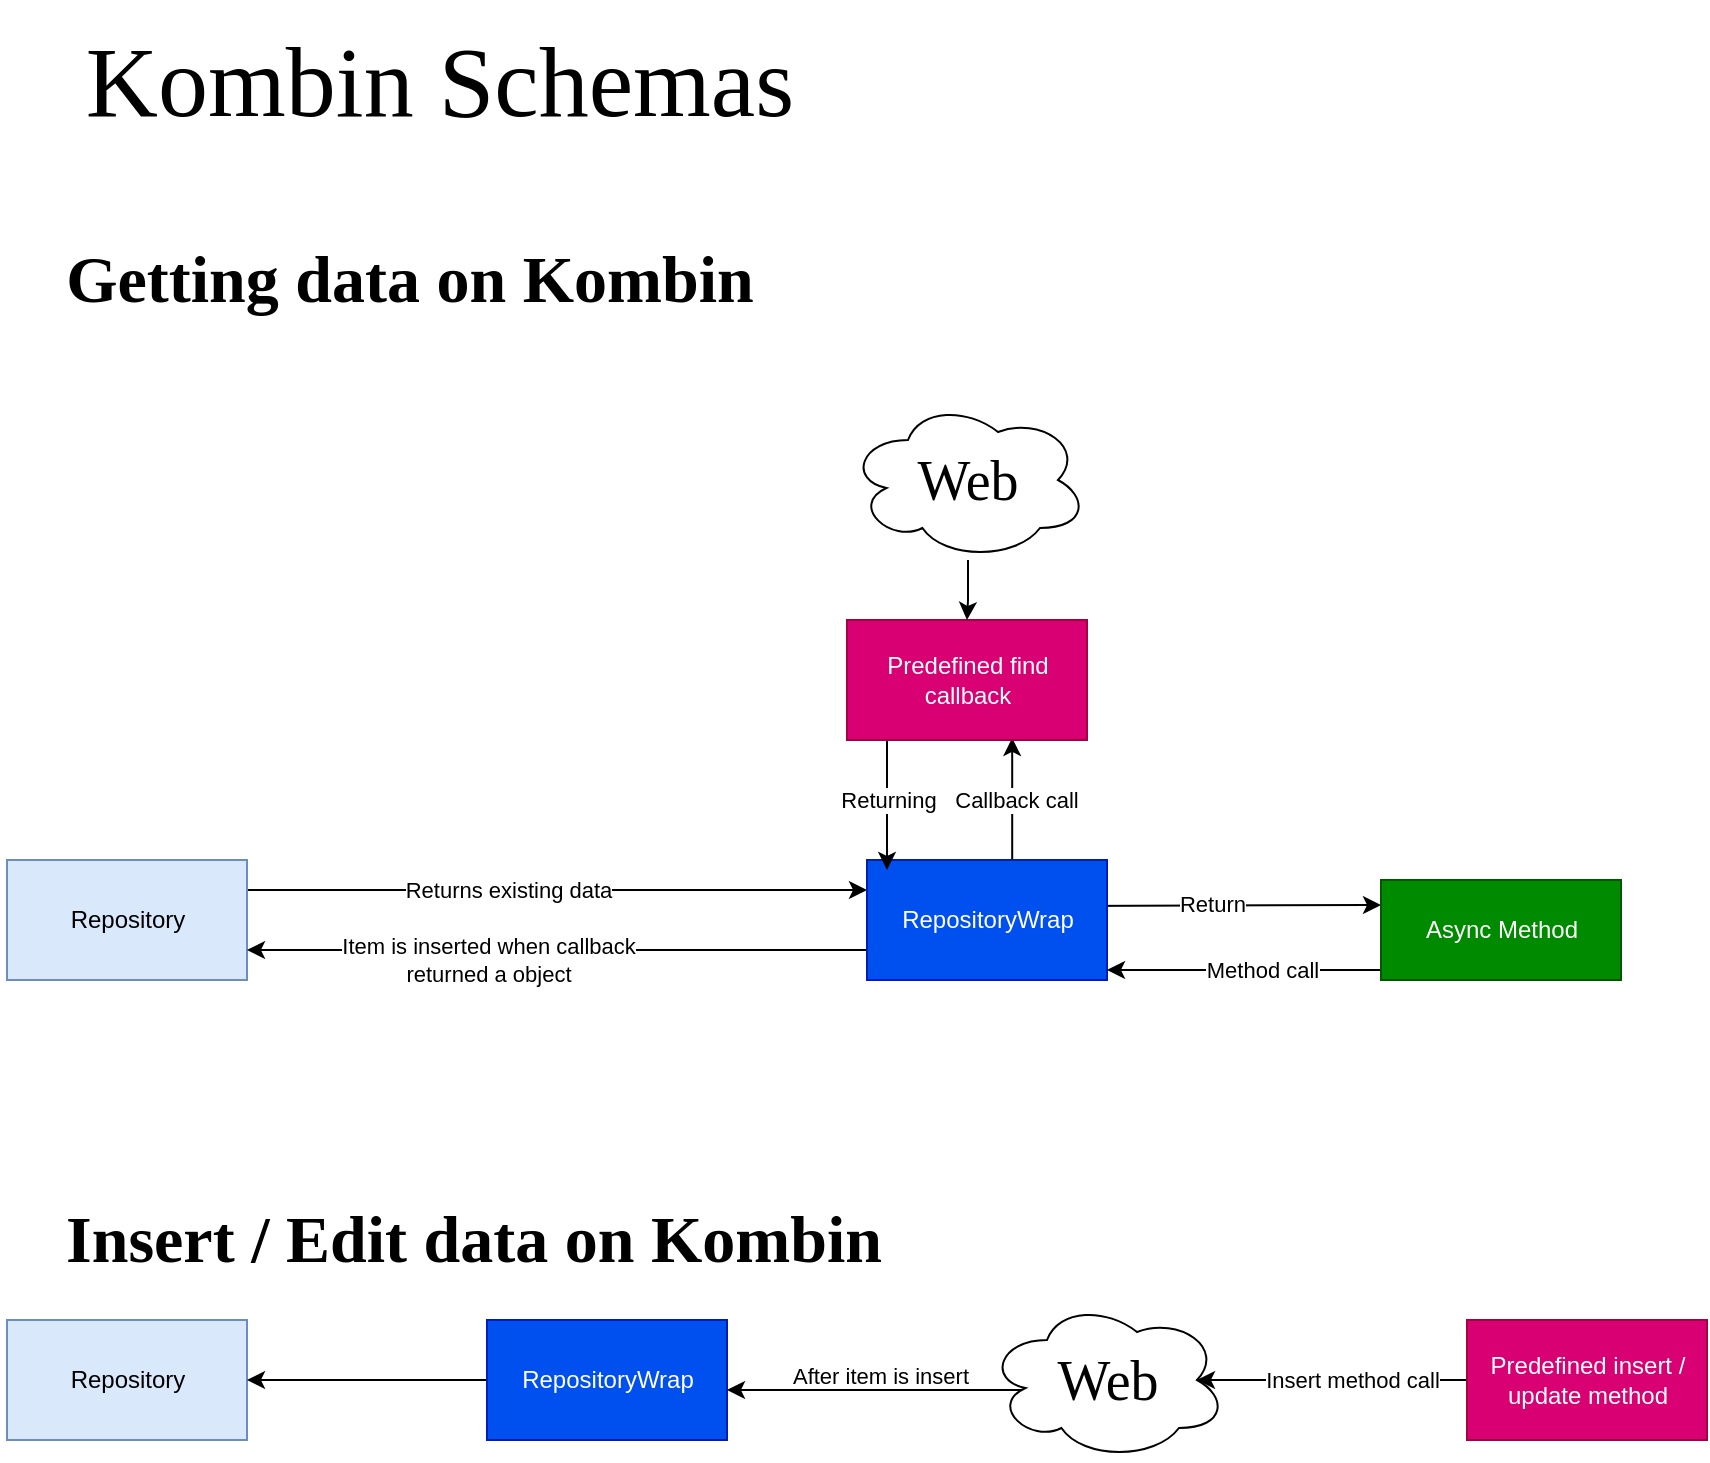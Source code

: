 <mxfile version="13.9.9" type="device"><diagram id="sFdskB30j_-qmZEI4mWm" name="Sayfa -1"><mxGraphModel dx="918" dy="670" grid="1" gridSize="10" guides="1" tooltips="1" connect="1" arrows="1" fold="1" page="1" pageScale="1" pageWidth="1654" pageHeight="2336" math="0" shadow="0"><root><mxCell id="0"/><mxCell id="1" parent="0"/><mxCell id="ZRf8ISoo9XqnlacvFMbL-5" style="edgeStyle=orthogonalEdgeStyle;rounded=0;orthogonalLoop=1;jettySize=auto;html=1;entryX=0;entryY=0.25;entryDx=0;entryDy=0;" parent="1" target="ZRf8ISoo9XqnlacvFMbL-2" edge="1"><mxGeometry relative="1" as="geometry"><mxPoint x="163.5" y="520" as="sourcePoint"/><mxPoint x="313.5" y="520" as="targetPoint"/><Array as="points"><mxPoint x="163.5" y="525"/></Array></mxGeometry></mxCell><mxCell id="ZRf8ISoo9XqnlacvFMbL-17" value="Returns existing data" style="edgeLabel;html=1;align=center;verticalAlign=middle;resizable=0;points=[];" parent="ZRf8ISoo9XqnlacvFMbL-5" vertex="1" connectable="0"><mxGeometry x="-0.333" y="-2" relative="1" as="geometry"><mxPoint x="30.5" y="-2" as="offset"/></mxGeometry></mxCell><mxCell id="ZRf8ISoo9XqnlacvFMbL-1" value="Repository" style="rounded=0;whiteSpace=wrap;html=1;fillColor=#dae8fc;strokeColor=#6c8ebf;" parent="1" vertex="1"><mxGeometry x="43.5" y="510" width="120" height="60" as="geometry"/></mxCell><mxCell id="ZRf8ISoo9XqnlacvFMbL-6" style="edgeStyle=orthogonalEdgeStyle;rounded=0;orthogonalLoop=1;jettySize=auto;html=1;entryX=0.688;entryY=0.983;entryDx=0;entryDy=0;entryPerimeter=0;" parent="1" source="ZRf8ISoo9XqnlacvFMbL-2" target="ZRf8ISoo9XqnlacvFMbL-4" edge="1"><mxGeometry relative="1" as="geometry"><mxPoint x="543.5" y="455.0" as="targetPoint"/><Array as="points"><mxPoint x="546.5" y="460"/></Array></mxGeometry></mxCell><mxCell id="ZRf8ISoo9XqnlacvFMbL-18" value="Callback call" style="edgeLabel;html=1;align=center;verticalAlign=middle;resizable=0;points=[];" parent="ZRf8ISoo9XqnlacvFMbL-6" vertex="1" connectable="0"><mxGeometry x="-0.24" y="-2" relative="1" as="geometry"><mxPoint y="-7.2" as="offset"/></mxGeometry></mxCell><mxCell id="ZRf8ISoo9XqnlacvFMbL-11" style="edgeStyle=orthogonalEdgeStyle;rounded=0;orthogonalLoop=1;jettySize=auto;html=1;exitX=1;exitY=0.25;exitDx=0;exitDy=0;entryX=0;entryY=0.25;entryDx=0;entryDy=0;" parent="1" source="ZRf8ISoo9XqnlacvFMbL-2" target="ZRf8ISoo9XqnlacvFMbL-10" edge="1"><mxGeometry relative="1" as="geometry"><Array as="points"><mxPoint x="573.5" y="533"/><mxPoint x="652.5" y="533"/></Array></mxGeometry></mxCell><mxCell id="ZRf8ISoo9XqnlacvFMbL-14" value="Return" style="edgeLabel;html=1;align=center;verticalAlign=middle;resizable=0;points=[];" parent="ZRf8ISoo9XqnlacvFMbL-11" vertex="1" connectable="0"><mxGeometry x="0.079" y="1" relative="1" as="geometry"><mxPoint as="offset"/></mxGeometry></mxCell><mxCell id="ZRf8ISoo9XqnlacvFMbL-37" style="edgeStyle=orthogonalEdgeStyle;rounded=0;orthogonalLoop=1;jettySize=auto;html=1;exitX=0;exitY=0.75;exitDx=0;exitDy=0;fontFamily=Poppins;" parent="1" source="ZRf8ISoo9XqnlacvFMbL-2" target="ZRf8ISoo9XqnlacvFMbL-1" edge="1"><mxGeometry relative="1" as="geometry"><mxPoint x="473.5" y="555" as="sourcePoint"/><mxPoint x="163.5" y="555" as="targetPoint"/><Array as="points"><mxPoint x="193.5" y="555"/><mxPoint x="193.5" y="555"/></Array></mxGeometry></mxCell><mxCell id="ZRf8ISoo9XqnlacvFMbL-38" value="Item is inserted when callback&lt;br&gt;returned a object" style="edgeLabel;html=1;align=center;verticalAlign=middle;resizable=0;points=[];fontFamily=Helvetica;" parent="ZRf8ISoo9XqnlacvFMbL-37" vertex="1" connectable="0"><mxGeometry x="0.2" y="-3" relative="1" as="geometry"><mxPoint x="-3.81" y="8" as="offset"/></mxGeometry></mxCell><mxCell id="ZRf8ISoo9XqnlacvFMbL-2" value="RepositoryWrap" style="rounded=0;whiteSpace=wrap;html=1;fillColor=#0050ef;strokeColor=#001DBC;fontColor=#ffffff;" parent="1" vertex="1"><mxGeometry x="473.5" y="510" width="120" height="60" as="geometry"/></mxCell><mxCell id="ZRf8ISoo9XqnlacvFMbL-7" style="edgeStyle=orthogonalEdgeStyle;rounded=0;orthogonalLoop=1;jettySize=auto;html=1;" parent="1" source="ZRf8ISoo9XqnlacvFMbL-4" edge="1"><mxGeometry relative="1" as="geometry"><mxPoint x="483.5" y="455.0" as="sourcePoint"/><mxPoint x="483.5" y="515" as="targetPoint"/><Array as="points"><mxPoint x="483.5" y="470"/><mxPoint x="483.5" y="470"/></Array></mxGeometry></mxCell><mxCell id="ZRf8ISoo9XqnlacvFMbL-19" value="Returning" style="edgeLabel;html=1;align=center;verticalAlign=middle;resizable=0;points=[];" parent="ZRf8ISoo9XqnlacvFMbL-7" vertex="1" connectable="0"><mxGeometry x="0.333" y="-1" relative="1" as="geometry"><mxPoint x="1" y="-13.33" as="offset"/></mxGeometry></mxCell><mxCell id="ZRf8ISoo9XqnlacvFMbL-4" value="Predefined find callback" style="rounded=0;whiteSpace=wrap;html=1;fillColor=#d80073;strokeColor=#A50040;fontColor=#ffffff;" parent="1" vertex="1"><mxGeometry x="463.5" y="390" width="120" height="60" as="geometry"/></mxCell><mxCell id="ZRf8ISoo9XqnlacvFMbL-13" style="edgeStyle=orthogonalEdgeStyle;rounded=0;orthogonalLoop=1;jettySize=auto;html=1;" parent="1" source="ZRf8ISoo9XqnlacvFMbL-10" target="ZRf8ISoo9XqnlacvFMbL-2" edge="1"><mxGeometry relative="1" as="geometry"><Array as="points"><mxPoint x="623.5" y="565"/><mxPoint x="623.5" y="565"/></Array></mxGeometry></mxCell><mxCell id="ZRf8ISoo9XqnlacvFMbL-15" value="Method call" style="edgeLabel;html=1;align=center;verticalAlign=middle;resizable=0;points=[];" parent="ZRf8ISoo9XqnlacvFMbL-13" vertex="1" connectable="0"><mxGeometry x="-0.274" y="-2" relative="1" as="geometry"><mxPoint x="-9.76" y="1.97" as="offset"/></mxGeometry></mxCell><mxCell id="ZRf8ISoo9XqnlacvFMbL-10" value="Async Method" style="rounded=0;whiteSpace=wrap;html=1;fillColor=#008a00;strokeColor=#005700;fontColor=#ffffff;" parent="1" vertex="1"><mxGeometry x="730.5" y="520" width="120" height="50" as="geometry"/></mxCell><mxCell id="ZRf8ISoo9XqnlacvFMbL-16" value="&lt;font style=&quot;font-size: 33px&quot;&gt;&lt;b&gt;Getting data on Kombin&lt;/b&gt;&lt;/font&gt;" style="text;html=1;strokeColor=none;fillColor=none;align=center;verticalAlign=middle;whiteSpace=wrap;rounded=0;fontFamily=Poppins;" parent="1" vertex="1"><mxGeometry x="40" y="200" width="410" height="40" as="geometry"/></mxCell><mxCell id="ZRf8ISoo9XqnlacvFMbL-20" value="&lt;font style=&quot;font-size: 50px&quot;&gt;Kombin Schemas&lt;/font&gt;" style="text;html=1;strokeColor=none;fillColor=none;align=center;verticalAlign=middle;whiteSpace=wrap;rounded=0;fontFamily=Poppins;" parent="1" vertex="1"><mxGeometry x="40" y="80" width="440" height="80" as="geometry"/></mxCell><mxCell id="ZRf8ISoo9XqnlacvFMbL-24" value="Repository" style="rounded=0;whiteSpace=wrap;html=1;fillColor=#dae8fc;strokeColor=#6c8ebf;" parent="1" vertex="1"><mxGeometry x="43.5" y="740" width="120" height="60" as="geometry"/></mxCell><mxCell id="ZRf8ISoo9XqnlacvFMbL-36" value="&lt;font style=&quot;font-size: 33px&quot;&gt;&lt;b&gt;Insert / Edit data on Kombin&lt;/b&gt;&lt;/font&gt;" style="text;html=1;strokeColor=none;fillColor=none;align=center;verticalAlign=middle;whiteSpace=wrap;rounded=0;fontFamily=Poppins;" parent="1" vertex="1"><mxGeometry x="40" y="680" width="473.5" height="40" as="geometry"/></mxCell><mxCell id="ZRf8ISoo9XqnlacvFMbL-55" style="edgeStyle=orthogonalEdgeStyle;rounded=0;orthogonalLoop=1;jettySize=auto;html=1;entryX=1;entryY=0.5;entryDx=0;entryDy=0;fontFamily=Poppins;fontSize=28;" parent="1" source="ZRf8ISoo9XqnlacvFMbL-39" target="ZRf8ISoo9XqnlacvFMbL-24" edge="1"><mxGeometry relative="1" as="geometry"/></mxCell><mxCell id="ZRf8ISoo9XqnlacvFMbL-39" value="RepositoryWrap" style="rounded=0;whiteSpace=wrap;html=1;fillColor=#0050ef;strokeColor=#001DBC;fontColor=#ffffff;" parent="1" vertex="1"><mxGeometry x="283.5" y="740" width="120" height="60" as="geometry"/></mxCell><mxCell id="ZRf8ISoo9XqnlacvFMbL-47" style="edgeStyle=orthogonalEdgeStyle;rounded=0;orthogonalLoop=1;jettySize=auto;html=1;fontFamily=Helvetica;entryX=0.875;entryY=0.5;entryDx=0;entryDy=0;entryPerimeter=0;" parent="1" source="ZRf8ISoo9XqnlacvFMbL-40" target="ZRf8ISoo9XqnlacvFMbL-52" edge="1"><mxGeometry relative="1" as="geometry"><mxPoint x="633.5" y="770" as="targetPoint"/></mxGeometry></mxCell><mxCell id="ZRf8ISoo9XqnlacvFMbL-49" value="Insert method call" style="edgeLabel;html=1;align=center;verticalAlign=middle;resizable=0;points=[];fontFamily=Helvetica;" parent="ZRf8ISoo9XqnlacvFMbL-47" vertex="1" connectable="0"><mxGeometry x="-0.278" y="3" relative="1" as="geometry"><mxPoint x="-9.17" y="-3" as="offset"/></mxGeometry></mxCell><mxCell id="ZRf8ISoo9XqnlacvFMbL-40" value="Predefined insert / update method" style="rounded=0;whiteSpace=wrap;html=1;fillColor=#d80073;strokeColor=#A50040;fontColor=#ffffff;" parent="1" vertex="1"><mxGeometry x="773.5" y="740" width="120" height="60" as="geometry"/></mxCell><mxCell id="ZRf8ISoo9XqnlacvFMbL-44" style="edgeStyle=orthogonalEdgeStyle;rounded=0;orthogonalLoop=1;jettySize=auto;html=1;fontFamily=Helvetica;" parent="1" source="ZRf8ISoo9XqnlacvFMbL-43" target="ZRf8ISoo9XqnlacvFMbL-4" edge="1"><mxGeometry relative="1" as="geometry"/></mxCell><mxCell id="ZRf8ISoo9XqnlacvFMbL-43" value="Web" style="ellipse;shape=cloud;whiteSpace=wrap;html=1;fontFamily=Poppins;fontSize=28;" parent="1" vertex="1"><mxGeometry x="464" y="280" width="120" height="80" as="geometry"/></mxCell><mxCell id="ZRf8ISoo9XqnlacvFMbL-50" value="After item is insert" style="edgeLabel;html=1;align=center;verticalAlign=middle;resizable=0;points=[];fontFamily=Helvetica;" parent="1" vertex="1" connectable="0"><mxGeometry x="479.997" y="768" as="geometry"/></mxCell><mxCell id="ZRf8ISoo9XqnlacvFMbL-53" style="edgeStyle=orthogonalEdgeStyle;rounded=0;orthogonalLoop=1;jettySize=auto;html=1;exitX=0.16;exitY=0.55;exitDx=0;exitDy=0;exitPerimeter=0;fontFamily=Poppins;fontSize=28;" parent="1" source="ZRf8ISoo9XqnlacvFMbL-52" target="ZRf8ISoo9XqnlacvFMbL-39" edge="1"><mxGeometry relative="1" as="geometry"><Array as="points"><mxPoint x="552.5" y="775"/></Array></mxGeometry></mxCell><mxCell id="ZRf8ISoo9XqnlacvFMbL-52" value="Web" style="ellipse;shape=cloud;whiteSpace=wrap;html=1;fontFamily=Poppins;fontSize=28;" parent="1" vertex="1"><mxGeometry x="533.5" y="730" width="120" height="80" as="geometry"/></mxCell></root></mxGraphModel></diagram></mxfile>